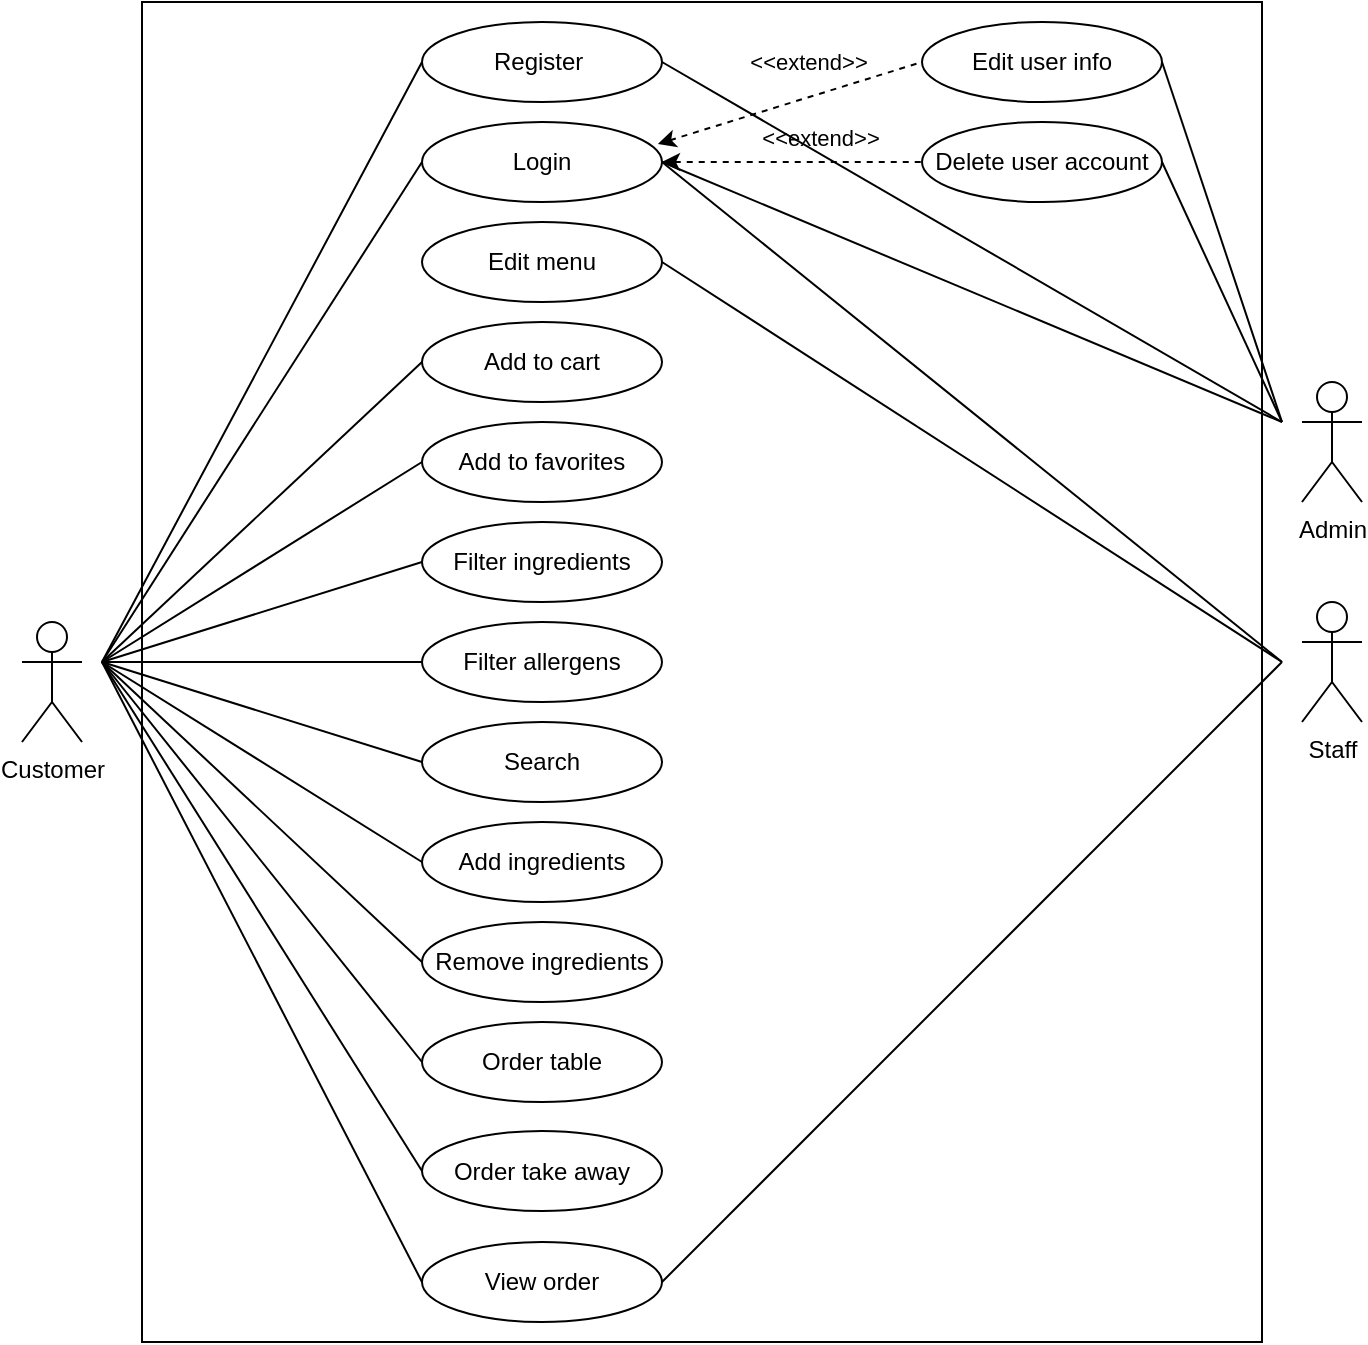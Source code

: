 <mxfile version="13.9.3" type="device"><diagram id="b73SZ59urCPTp8lbzsMN" name="Page-1"><mxGraphModel dx="1186" dy="683" grid="0" gridSize="10" guides="1" tooltips="1" connect="1" arrows="1" fold="1" page="1" pageScale="1" pageWidth="827" pageHeight="1169" math="0" shadow="0"><root><mxCell id="0"/><mxCell id="1" parent="0"/><mxCell id="Frr1lMuIUnueeF8idW-_-3" value="Register&amp;nbsp;" style="ellipse;whiteSpace=wrap;html=1;" vertex="1" parent="1"><mxGeometry x="320" y="40" width="120" height="40" as="geometry"/></mxCell><mxCell id="Frr1lMuIUnueeF8idW-_-4" value="Login" style="ellipse;whiteSpace=wrap;html=1;" vertex="1" parent="1"><mxGeometry x="320" y="90" width="120" height="40" as="geometry"/></mxCell><mxCell id="Frr1lMuIUnueeF8idW-_-6" value="Add to cart" style="ellipse;whiteSpace=wrap;html=1;" vertex="1" parent="1"><mxGeometry x="320" y="190" width="120" height="40" as="geometry"/></mxCell><mxCell id="Frr1lMuIUnueeF8idW-_-7" value="Add to favorites" style="ellipse;whiteSpace=wrap;html=1;" vertex="1" parent="1"><mxGeometry x="320" y="240" width="120" height="40" as="geometry"/></mxCell><mxCell id="Frr1lMuIUnueeF8idW-_-8" value="Filter ingredients" style="ellipse;whiteSpace=wrap;html=1;" vertex="1" parent="1"><mxGeometry x="320" y="290" width="120" height="40" as="geometry"/></mxCell><mxCell id="Frr1lMuIUnueeF8idW-_-9" value="Search" style="ellipse;whiteSpace=wrap;html=1;" vertex="1" parent="1"><mxGeometry x="320" y="390" width="120" height="40" as="geometry"/></mxCell><mxCell id="Frr1lMuIUnueeF8idW-_-10" value="Add ingredients" style="ellipse;whiteSpace=wrap;html=1;" vertex="1" parent="1"><mxGeometry x="320" y="440" width="120" height="40" as="geometry"/></mxCell><mxCell id="Frr1lMuIUnueeF8idW-_-11" value="Remove ingredients" style="ellipse;whiteSpace=wrap;html=1;" vertex="1" parent="1"><mxGeometry x="320" y="490" width="120" height="40" as="geometry"/></mxCell><mxCell id="Frr1lMuIUnueeF8idW-_-13" value="Filter allergens" style="ellipse;whiteSpace=wrap;html=1;" vertex="1" parent="1"><mxGeometry x="320" y="340" width="120" height="40" as="geometry"/></mxCell><mxCell id="Frr1lMuIUnueeF8idW-_-15" value="Order table" style="ellipse;whiteSpace=wrap;html=1;" vertex="1" parent="1"><mxGeometry x="320" y="540" width="120" height="40" as="geometry"/></mxCell><mxCell id="Frr1lMuIUnueeF8idW-_-16" value="Order take away" style="ellipse;whiteSpace=wrap;html=1;" vertex="1" parent="1"><mxGeometry x="320" y="594.5" width="120" height="40" as="geometry"/></mxCell><mxCell id="Frr1lMuIUnueeF8idW-_-17" value="Edit menu" style="ellipse;whiteSpace=wrap;html=1;" vertex="1" parent="1"><mxGeometry x="320" y="140" width="120" height="40" as="geometry"/></mxCell><mxCell id="Frr1lMuIUnueeF8idW-_-20" value="Customer" style="shape=umlActor;verticalLabelPosition=bottom;verticalAlign=top;html=1;outlineConnect=0;" vertex="1" parent="1"><mxGeometry x="120" y="340" width="30" height="60" as="geometry"/></mxCell><mxCell id="Frr1lMuIUnueeF8idW-_-21" value="Staff" style="shape=umlActor;verticalLabelPosition=bottom;verticalAlign=top;html=1;outlineConnect=0;" vertex="1" parent="1"><mxGeometry x="760" y="330" width="30" height="60" as="geometry"/></mxCell><mxCell id="Frr1lMuIUnueeF8idW-_-22" value="Edit user info" style="ellipse;whiteSpace=wrap;html=1;" vertex="1" parent="1"><mxGeometry x="570" y="40" width="120" height="40" as="geometry"/></mxCell><mxCell id="Frr1lMuIUnueeF8idW-_-23" value="Delete user account" style="ellipse;whiteSpace=wrap;html=1;" vertex="1" parent="1"><mxGeometry x="570" y="90" width="120" height="40" as="geometry"/></mxCell><mxCell id="Frr1lMuIUnueeF8idW-_-24" value="" style="endArrow=none;html=1;exitX=1;exitY=0.5;exitDx=0;exitDy=0;entryX=0;entryY=0.5;entryDx=0;entryDy=0;startArrow=classic;startFill=1;dashed=1;" edge="1" parent="1" source="Frr1lMuIUnueeF8idW-_-4" target="Frr1lMuIUnueeF8idW-_-23"><mxGeometry width="50" height="50" relative="1" as="geometry"><mxPoint x="480" y="180" as="sourcePoint"/><mxPoint x="530" y="130" as="targetPoint"/></mxGeometry></mxCell><mxCell id="Frr1lMuIUnueeF8idW-_-25" value="&amp;lt;&amp;lt;extend&amp;gt;&amp;gt;" style="edgeLabel;html=1;align=center;verticalAlign=middle;resizable=0;points=[];" vertex="1" connectable="0" parent="Frr1lMuIUnueeF8idW-_-24"><mxGeometry x="-0.525" relative="1" as="geometry"><mxPoint x="48.13" y="-12.43" as="offset"/></mxGeometry></mxCell><mxCell id="Frr1lMuIUnueeF8idW-_-26" value="" style="endArrow=none;html=1;exitX=0.983;exitY=0.275;exitDx=0;exitDy=0;entryX=0;entryY=0.5;entryDx=0;entryDy=0;startArrow=classic;startFill=1;dashed=1;exitPerimeter=0;" edge="1" parent="1" source="Frr1lMuIUnueeF8idW-_-4" target="Frr1lMuIUnueeF8idW-_-22"><mxGeometry width="50" height="50" relative="1" as="geometry"><mxPoint x="440" y="59.5" as="sourcePoint"/><mxPoint x="520" y="59.5" as="targetPoint"/></mxGeometry></mxCell><mxCell id="Frr1lMuIUnueeF8idW-_-27" value="&amp;lt;&amp;lt;extend&amp;gt;&amp;gt;" style="edgeLabel;html=1;align=center;verticalAlign=middle;resizable=0;points=[];" vertex="1" connectable="0" parent="Frr1lMuIUnueeF8idW-_-26"><mxGeometry x="-0.525" relative="1" as="geometry"><mxPoint x="42.81" y="-31.18" as="offset"/></mxGeometry></mxCell><mxCell id="Frr1lMuIUnueeF8idW-_-33" value="" style="endArrow=none;html=1;entryX=0;entryY=0.5;entryDx=0;entryDy=0;" edge="1" parent="1" target="Frr1lMuIUnueeF8idW-_-4"><mxGeometry width="50" height="50" relative="1" as="geometry"><mxPoint x="160" y="360" as="sourcePoint"/><mxPoint x="200" y="190" as="targetPoint"/></mxGeometry></mxCell><mxCell id="Frr1lMuIUnueeF8idW-_-34" value="" style="endArrow=none;html=1;entryX=0;entryY=0.5;entryDx=0;entryDy=0;" edge="1" parent="1" target="Frr1lMuIUnueeF8idW-_-3"><mxGeometry width="50" height="50" relative="1" as="geometry"><mxPoint x="160" y="360" as="sourcePoint"/><mxPoint x="210" y="60" as="targetPoint"/></mxGeometry></mxCell><mxCell id="Frr1lMuIUnueeF8idW-_-35" value="" style="endArrow=none;html=1;entryX=0;entryY=0.5;entryDx=0;entryDy=0;" edge="1" parent="1" target="Frr1lMuIUnueeF8idW-_-6"><mxGeometry width="50" height="50" relative="1" as="geometry"><mxPoint x="160" y="360" as="sourcePoint"/><mxPoint x="290" y="570" as="targetPoint"/></mxGeometry></mxCell><mxCell id="Frr1lMuIUnueeF8idW-_-36" value="" style="endArrow=none;html=1;entryX=0;entryY=0.5;entryDx=0;entryDy=0;" edge="1" parent="1" target="Frr1lMuIUnueeF8idW-_-7"><mxGeometry width="50" height="50" relative="1" as="geometry"><mxPoint x="160" y="360" as="sourcePoint"/><mxPoint x="240" y="560" as="targetPoint"/></mxGeometry></mxCell><mxCell id="Frr1lMuIUnueeF8idW-_-37" value="" style="endArrow=none;html=1;entryX=0;entryY=0.5;entryDx=0;entryDy=0;" edge="1" parent="1" target="Frr1lMuIUnueeF8idW-_-8"><mxGeometry width="50" height="50" relative="1" as="geometry"><mxPoint x="160" y="360" as="sourcePoint"/><mxPoint x="250" y="500" as="targetPoint"/></mxGeometry></mxCell><mxCell id="Frr1lMuIUnueeF8idW-_-38" value="" style="endArrow=none;html=1;entryX=0;entryY=0.5;entryDx=0;entryDy=0;" edge="1" parent="1" target="Frr1lMuIUnueeF8idW-_-13"><mxGeometry width="50" height="50" relative="1" as="geometry"><mxPoint x="160" y="360" as="sourcePoint"/><mxPoint x="220" y="510" as="targetPoint"/></mxGeometry></mxCell><mxCell id="Frr1lMuIUnueeF8idW-_-39" value="" style="endArrow=none;html=1;entryX=0;entryY=0.5;entryDx=0;entryDy=0;" edge="1" parent="1" target="Frr1lMuIUnueeF8idW-_-9"><mxGeometry width="50" height="50" relative="1" as="geometry"><mxPoint x="160" y="360" as="sourcePoint"/><mxPoint x="200" y="550" as="targetPoint"/></mxGeometry></mxCell><mxCell id="Frr1lMuIUnueeF8idW-_-40" value="" style="endArrow=none;html=1;entryX=0;entryY=0.5;entryDx=0;entryDy=0;" edge="1" parent="1" target="Frr1lMuIUnueeF8idW-_-10"><mxGeometry width="50" height="50" relative="1" as="geometry"><mxPoint x="160" y="360" as="sourcePoint"/><mxPoint x="210" y="510" as="targetPoint"/></mxGeometry></mxCell><mxCell id="Frr1lMuIUnueeF8idW-_-41" value="" style="endArrow=none;html=1;entryX=0;entryY=0.5;entryDx=0;entryDy=0;" edge="1" parent="1" target="Frr1lMuIUnueeF8idW-_-11"><mxGeometry width="50" height="50" relative="1" as="geometry"><mxPoint x="160" y="360" as="sourcePoint"/><mxPoint x="210" y="540" as="targetPoint"/></mxGeometry></mxCell><mxCell id="Frr1lMuIUnueeF8idW-_-42" value="" style="endArrow=none;html=1;exitX=0;exitY=0.5;exitDx=0;exitDy=0;" edge="1" parent="1" source="Frr1lMuIUnueeF8idW-_-15"><mxGeometry width="50" height="50" relative="1" as="geometry"><mxPoint x="100" y="610" as="sourcePoint"/><mxPoint x="160" y="360" as="targetPoint"/></mxGeometry></mxCell><mxCell id="Frr1lMuIUnueeF8idW-_-43" value="" style="endArrow=none;html=1;exitX=0;exitY=0.5;exitDx=0;exitDy=0;" edge="1" parent="1" source="Frr1lMuIUnueeF8idW-_-16"><mxGeometry width="50" height="50" relative="1" as="geometry"><mxPoint x="80" y="560" as="sourcePoint"/><mxPoint x="160" y="360" as="targetPoint"/></mxGeometry></mxCell><mxCell id="Frr1lMuIUnueeF8idW-_-53" value="" style="endArrow=none;html=1;exitX=1;exitY=0.5;exitDx=0;exitDy=0;" edge="1" parent="1" source="Frr1lMuIUnueeF8idW-_-17"><mxGeometry width="50" height="50" relative="1" as="geometry"><mxPoint x="630" y="240" as="sourcePoint"/><mxPoint x="750" y="360" as="targetPoint"/></mxGeometry></mxCell><mxCell id="Frr1lMuIUnueeF8idW-_-54" value="" style="endArrow=none;html=1;exitX=1;exitY=0.5;exitDx=0;exitDy=0;" edge="1" parent="1" source="Frr1lMuIUnueeF8idW-_-4"><mxGeometry width="50" height="50" relative="1" as="geometry"><mxPoint x="670" y="280" as="sourcePoint"/><mxPoint x="750" y="360" as="targetPoint"/></mxGeometry></mxCell><mxCell id="Frr1lMuIUnueeF8idW-_-55" value="" style="endArrow=none;html=1;exitX=1;exitY=0.5;exitDx=0;exitDy=0;" edge="1" parent="1" source="Frr1lMuIUnueeF8idW-_-3"><mxGeometry width="50" height="50" relative="1" as="geometry"><mxPoint x="690" y="300" as="sourcePoint"/><mxPoint x="750" y="240" as="targetPoint"/></mxGeometry></mxCell><mxCell id="Frr1lMuIUnueeF8idW-_-58" value="Admin" style="shape=umlActor;verticalLabelPosition=bottom;verticalAlign=top;html=1;outlineConnect=0;fillColor=none;" vertex="1" parent="1"><mxGeometry x="760" y="220" width="30" height="60" as="geometry"/></mxCell><mxCell id="Frr1lMuIUnueeF8idW-_-59" value="View order" style="ellipse;whiteSpace=wrap;html=1;" vertex="1" parent="1"><mxGeometry x="320" y="650" width="120" height="40" as="geometry"/></mxCell><mxCell id="Frr1lMuIUnueeF8idW-_-60" value="" style="endArrow=none;html=1;entryX=0;entryY=0.5;entryDx=0;entryDy=0;" edge="1" parent="1" target="Frr1lMuIUnueeF8idW-_-59"><mxGeometry width="50" height="50" relative="1" as="geometry"><mxPoint x="160" y="360" as="sourcePoint"/><mxPoint x="150" y="540" as="targetPoint"/></mxGeometry></mxCell><mxCell id="Frr1lMuIUnueeF8idW-_-61" value="" style="endArrow=none;html=1;exitX=1;exitY=0.5;exitDx=0;exitDy=0;" edge="1" parent="1" source="Frr1lMuIUnueeF8idW-_-59"><mxGeometry width="50" height="50" relative="1" as="geometry"><mxPoint x="670" y="590" as="sourcePoint"/><mxPoint x="750" y="360" as="targetPoint"/></mxGeometry></mxCell><mxCell id="Frr1lMuIUnueeF8idW-_-62" value="" style="endArrow=none;html=1;exitX=1;exitY=0.5;exitDx=0;exitDy=0;" edge="1" parent="1" source="Frr1lMuIUnueeF8idW-_-23"><mxGeometry width="50" height="50" relative="1" as="geometry"><mxPoint x="740" y="200" as="sourcePoint"/><mxPoint x="750" y="240" as="targetPoint"/></mxGeometry></mxCell><mxCell id="Frr1lMuIUnueeF8idW-_-63" value="" style="endArrow=none;html=1;exitX=1;exitY=0.5;exitDx=0;exitDy=0;" edge="1" parent="1" source="Frr1lMuIUnueeF8idW-_-22"><mxGeometry width="50" height="50" relative="1" as="geometry"><mxPoint x="594" y="150" as="sourcePoint"/><mxPoint x="750" y="240" as="targetPoint"/></mxGeometry></mxCell><mxCell id="Frr1lMuIUnueeF8idW-_-65" value="" style="endArrow=none;html=1;exitX=1;exitY=0.5;exitDx=0;exitDy=0;" edge="1" parent="1" source="Frr1lMuIUnueeF8idW-_-4"><mxGeometry width="50" height="50" relative="1" as="geometry"><mxPoint x="650" y="550" as="sourcePoint"/><mxPoint x="750" y="240" as="targetPoint"/></mxGeometry></mxCell><mxCell id="Frr1lMuIUnueeF8idW-_-66" value="" style="rounded=0;whiteSpace=wrap;html=1;fillColor=none;" vertex="1" parent="1"><mxGeometry x="180" y="30" width="560" height="670" as="geometry"/></mxCell></root></mxGraphModel></diagram></mxfile>